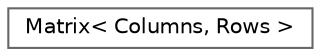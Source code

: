 digraph "Graphical Class Hierarchy"
{
 // LATEX_PDF_SIZE
  bgcolor="transparent";
  edge [fontname=Helvetica,fontsize=10,labelfontname=Helvetica,labelfontsize=10];
  node [fontname=Helvetica,fontsize=10,shape=box,height=0.2,width=0.4];
  rankdir="LR";
  Node0 [id="Node000000",label="Matrix\< Columns, Rows \>",height=0.2,width=0.4,color="grey40", fillcolor="white", style="filled",URL="$struct_matrix.html",tooltip="Matrix type, used to set uniforms in GLSL."];
}
